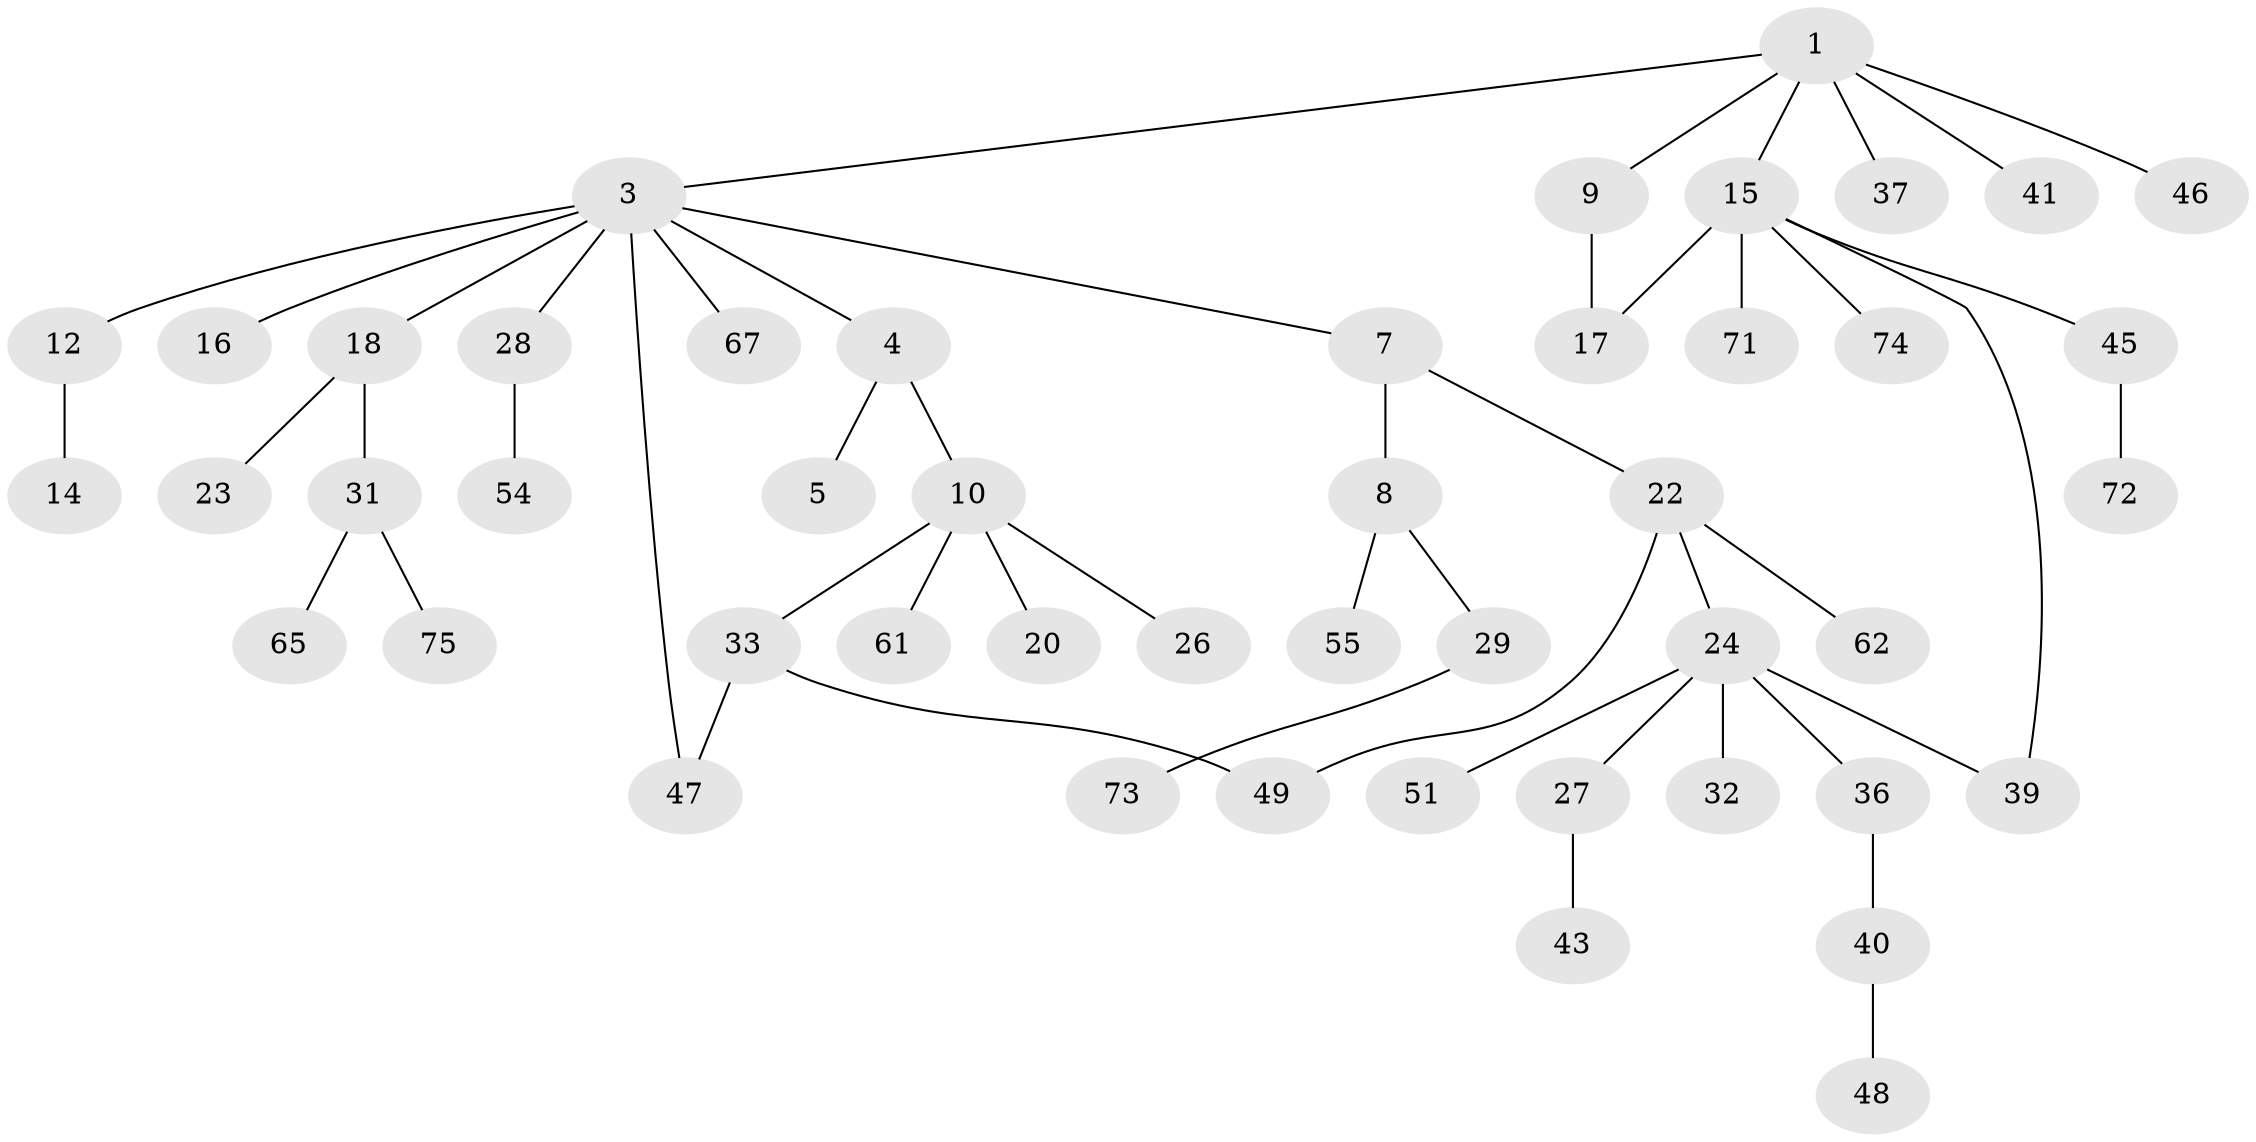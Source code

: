 // Generated by graph-tools (version 1.1) at 2025/51/02/27/25 19:51:37]
// undirected, 48 vertices, 51 edges
graph export_dot {
graph [start="1"]
  node [color=gray90,style=filled];
  1 [super="+2"];
  3 [super="+6"];
  4 [super="+19"];
  5;
  7;
  8 [super="+13"];
  9 [super="+11"];
  10 [super="+21"];
  12 [super="+42"];
  14;
  15 [super="+35"];
  16;
  17 [super="+68"];
  18 [super="+50"];
  20 [super="+66"];
  22 [super="+57"];
  23 [super="+70"];
  24 [super="+25"];
  26 [super="+69"];
  27;
  28;
  29 [super="+30"];
  31 [super="+38"];
  32 [super="+34"];
  33 [super="+58"];
  36;
  37 [super="+52"];
  39;
  40 [super="+56"];
  41 [super="+53"];
  43 [super="+44"];
  45 [super="+60"];
  46 [super="+64"];
  47 [super="+59"];
  48;
  49 [super="+63"];
  51;
  54;
  55;
  61;
  62;
  65;
  67;
  71;
  72;
  73;
  74;
  75;
  1 -- 15;
  1 -- 46;
  1 -- 3;
  1 -- 37;
  1 -- 9;
  1 -- 41;
  3 -- 4;
  3 -- 7;
  3 -- 12;
  3 -- 16;
  3 -- 18;
  3 -- 47;
  3 -- 67;
  3 -- 28;
  4 -- 5;
  4 -- 10;
  7 -- 8;
  7 -- 22;
  8 -- 29;
  8 -- 55;
  9 -- 17;
  10 -- 20;
  10 -- 61;
  10 -- 33;
  10 -- 26;
  12 -- 14;
  15 -- 45;
  15 -- 71;
  15 -- 74;
  15 -- 39;
  15 -- 17;
  18 -- 23;
  18 -- 31;
  22 -- 24;
  22 -- 49;
  22 -- 62;
  24 -- 32;
  24 -- 39;
  24 -- 27;
  24 -- 51;
  24 -- 36;
  27 -- 43;
  28 -- 54;
  29 -- 73;
  31 -- 65;
  31 -- 75;
  33 -- 47;
  33 -- 49;
  36 -- 40;
  40 -- 48;
  45 -- 72;
}
